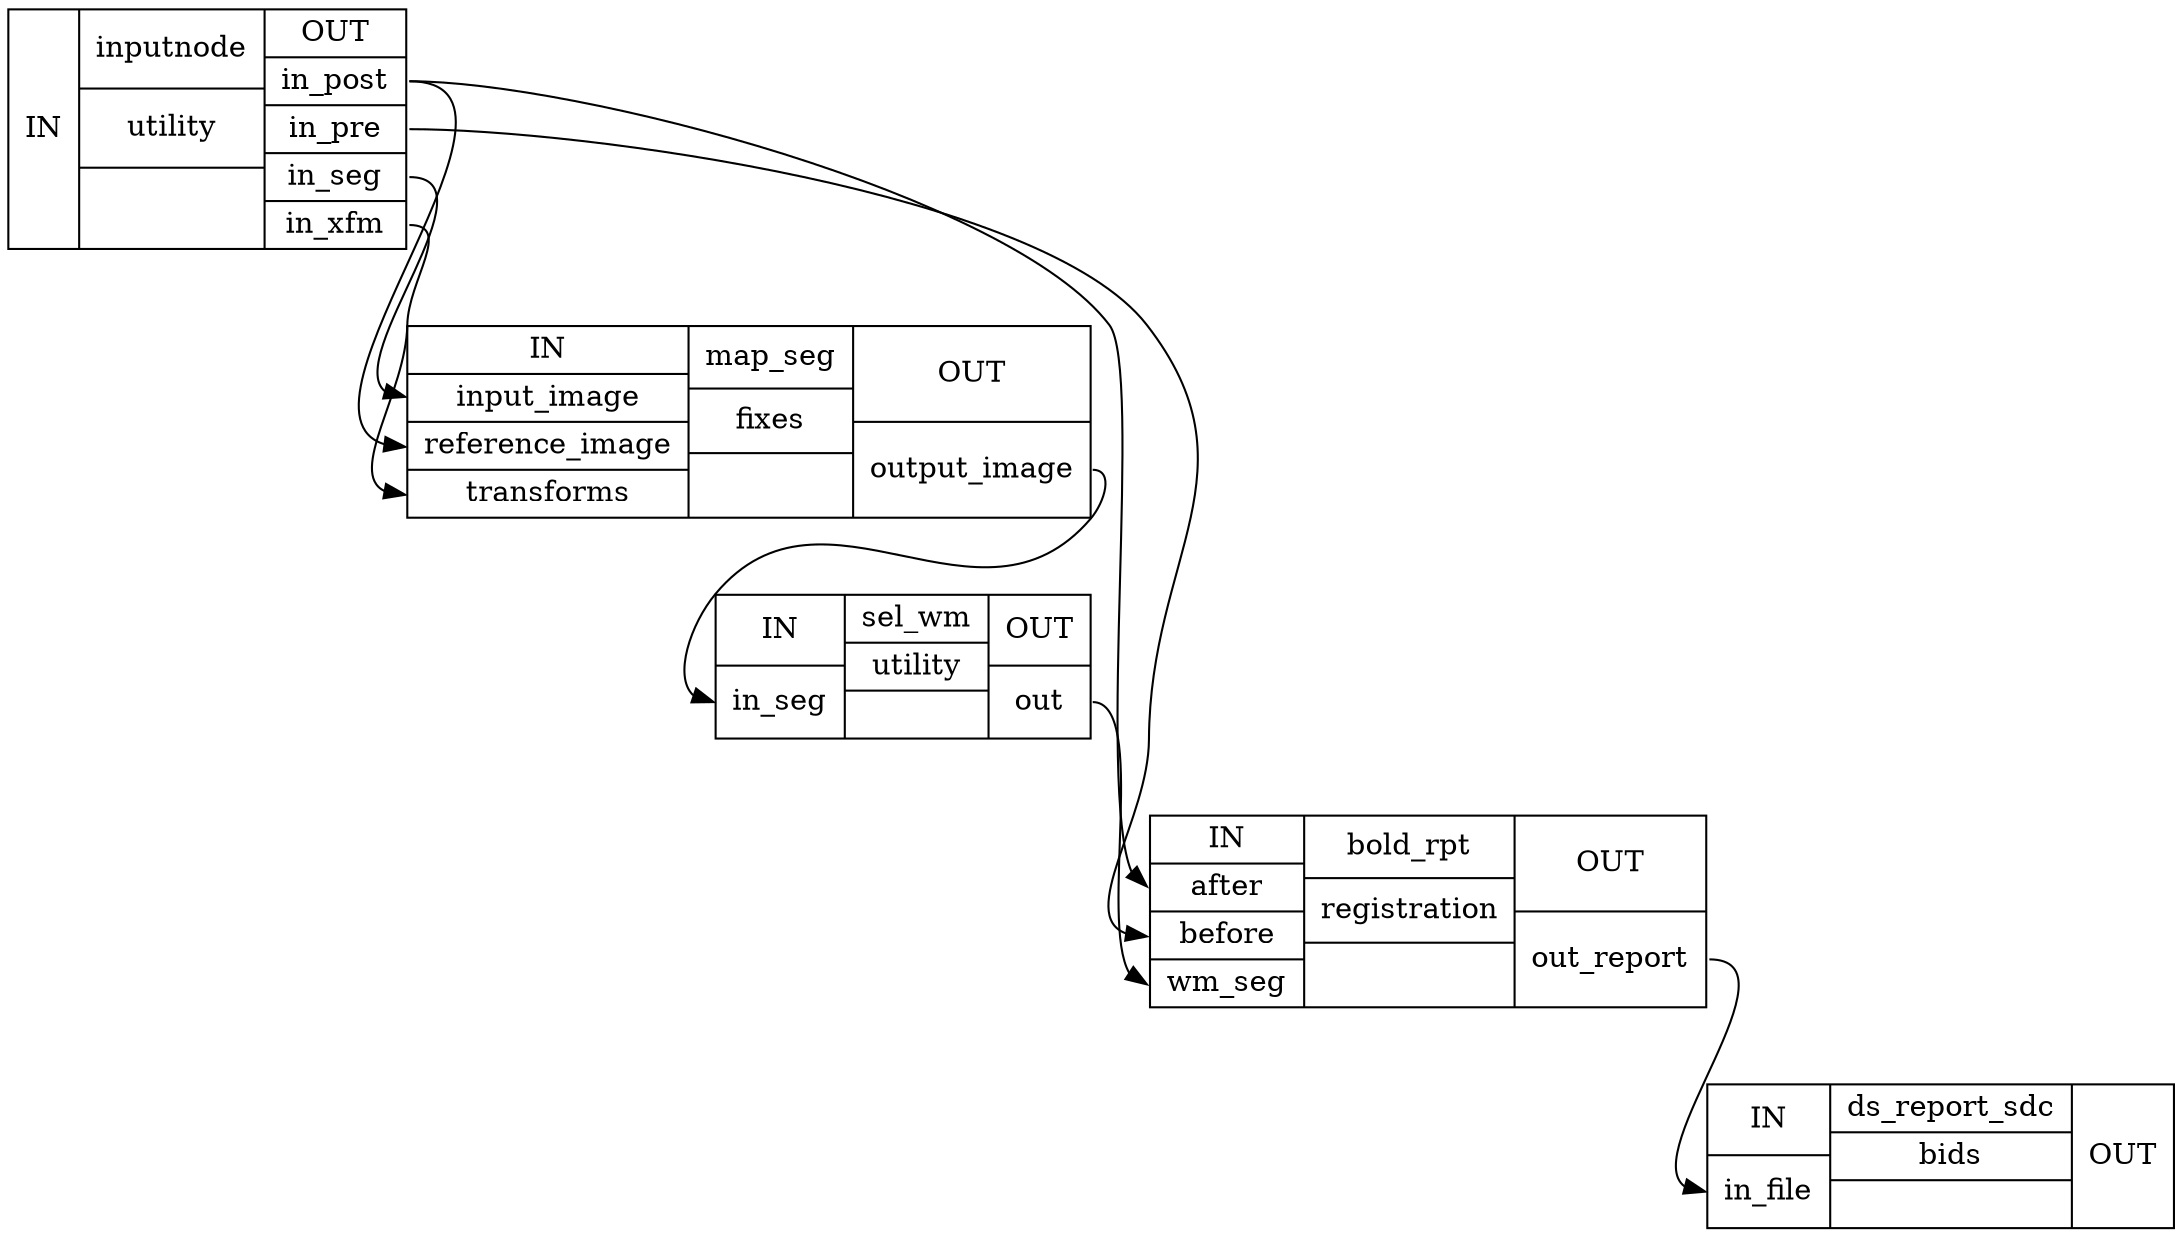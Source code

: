 digraph structs {
node [shape=record];
fmap_unwarp_report_wfinputnode [label="{IN}|{ inputnode | utility |  }|{OUT|<outinpost> in_post|<outinpre> in_pre|<outinseg> in_seg|<outinxfm> in_xfm}"];
fmap_unwarp_report_wfmap_seg [label="{IN|<ininputimage> input_image|<inreferenceimage> reference_image|<intransforms> transforms}|{ map_seg | fixes |  }|{OUT|<outoutputimage> output_image}"];
fmap_unwarp_report_wfsel_wm [label="{IN|<ininseg> in_seg}|{ sel_wm | utility |  }|{OUT|<outout> out}"];
fmap_unwarp_report_wfbold_rpt [label="{IN|<inafter> after|<inbefore> before|<inwmseg> wm_seg}|{ bold_rpt | registration |  }|{OUT|<outoutreport> out_report}"];
fmap_unwarp_report_wfds_report_sdc [label="{IN|<ininfile> in_file}|{ ds_report_sdc | bids |  }|{OUT}"];
fmap_unwarp_report_wfbold_rpt:outoutreport:e -> fmap_unwarp_report_wfds_report_sdc:ininfile:w;
fmap_unwarp_report_wfinputnode:outinpost:e -> fmap_unwarp_report_wfbold_rpt:inafter:w;
fmap_unwarp_report_wfinputnode:outinpost:e -> fmap_unwarp_report_wfmap_seg:inreferenceimage:w;
fmap_unwarp_report_wfinputnode:outinpre:e -> fmap_unwarp_report_wfbold_rpt:inbefore:w;
fmap_unwarp_report_wfinputnode:outinseg:e -> fmap_unwarp_report_wfmap_seg:ininputimage:w;
fmap_unwarp_report_wfinputnode:outinxfm:e -> fmap_unwarp_report_wfmap_seg:intransforms:w;
fmap_unwarp_report_wfmap_seg:outoutputimage:e -> fmap_unwarp_report_wfsel_wm:ininseg:w;
fmap_unwarp_report_wfsel_wm:outout:e -> fmap_unwarp_report_wfbold_rpt:inwmseg:w;
}